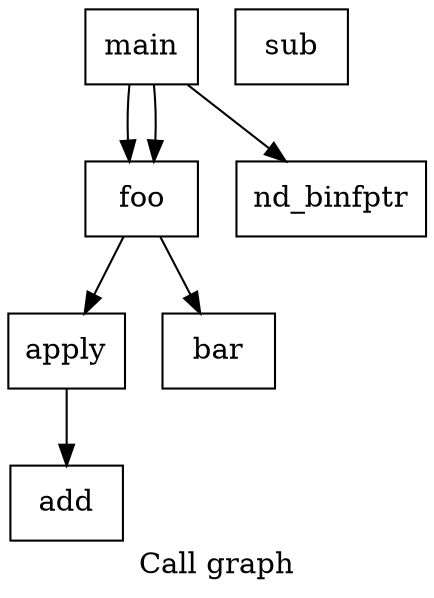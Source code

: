 digraph "Call graph" {
	label="Call graph";

	Node0x7ff130410bc0 [shape=record,label="{add}"];
	Node0x7ff130410c20 [shape=record,label="{sub}"];
	Node0x7ff130410940 [shape=record,label="{apply}"];
	Node0x7ff130410940 -> Node0x7ff130410bc0;
	Node0x7ff130410cc0 [shape=record,label="{bar}"];
	Node0x7ff130410d20 [shape=record,label="{foo}"];
	Node0x7ff130410d20 -> Node0x7ff130410cc0;
	Node0x7ff130410d20 -> Node0x7ff130410940;
	Node0x7ff1304109a0 [shape=record,label="{main}"];
	Node0x7ff1304109a0 -> Node0x7ff130410d20;
	Node0x7ff1304109a0 -> Node0x7ff130410d90;
	Node0x7ff1304109a0 -> Node0x7ff130410d20;
	Node0x7ff130410d90 [shape=record,label="{nd_binfptr}"];
}
